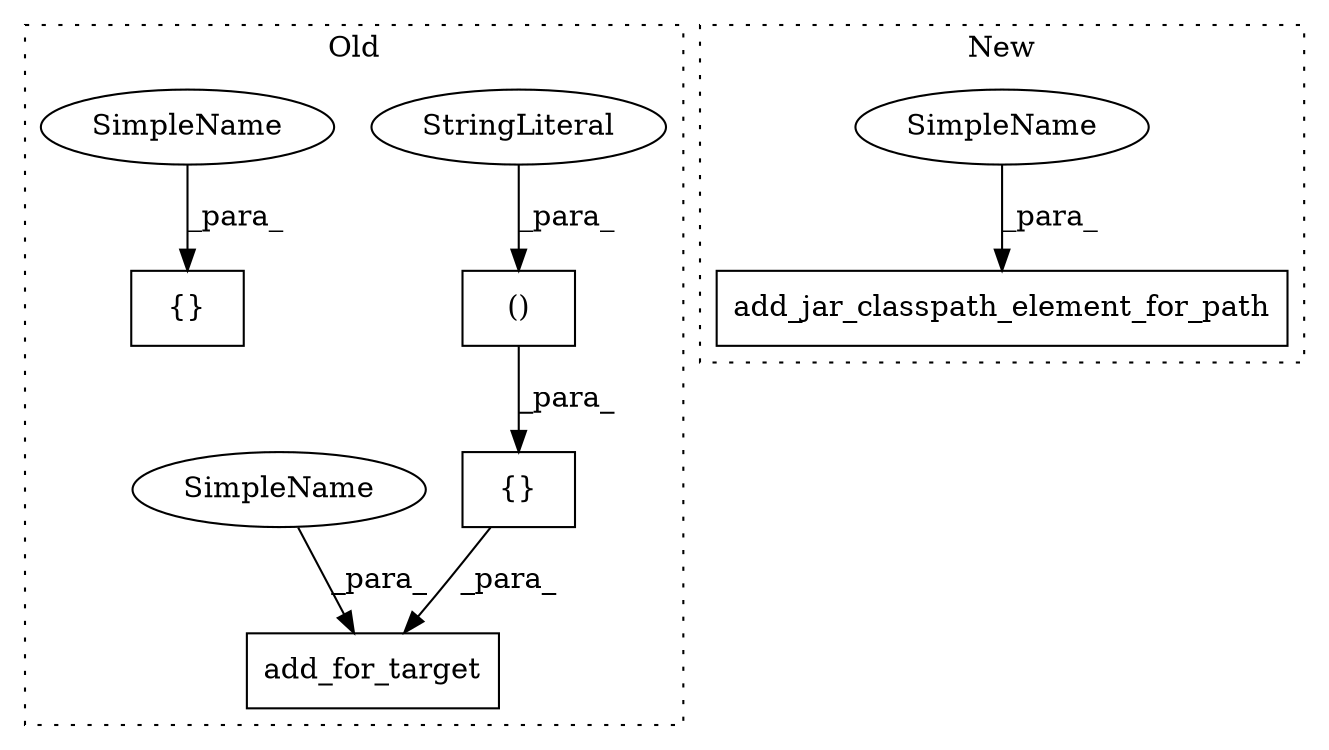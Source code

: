 digraph G {
subgraph cluster0 {
1 [label="()" a="106" s="4161" l="38" shape="box"];
3 [label="{}" a="4" s="4155,4199" l="6,2" shape="box"];
4 [label="add_for_target" a="32" s="4129,4201" l="15,1" shape="box"];
5 [label="StringLiteral" a="45" s="4161" l="9" shape="ellipse"];
6 [label="{}" a="4" s="4260,4264" l="1,1" shape="box"];
7 [label="SimpleName" a="42" s="4263" l="1" shape="ellipse"];
8 [label="SimpleName" a="42" s="4144" l="1" shape="ellipse"];
label = "Old";
style="dotted";
}
subgraph cluster1 {
2 [label="add_jar_classpath_element_for_path" a="32" s="4792,4863" l="35,1" shape="box"];
9 [label="SimpleName" a="42" s="4845" l="1" shape="ellipse"];
label = "New";
style="dotted";
}
1 -> 3 [label="_para_"];
3 -> 4 [label="_para_"];
5 -> 1 [label="_para_"];
7 -> 6 [label="_para_"];
8 -> 4 [label="_para_"];
9 -> 2 [label="_para_"];
}
